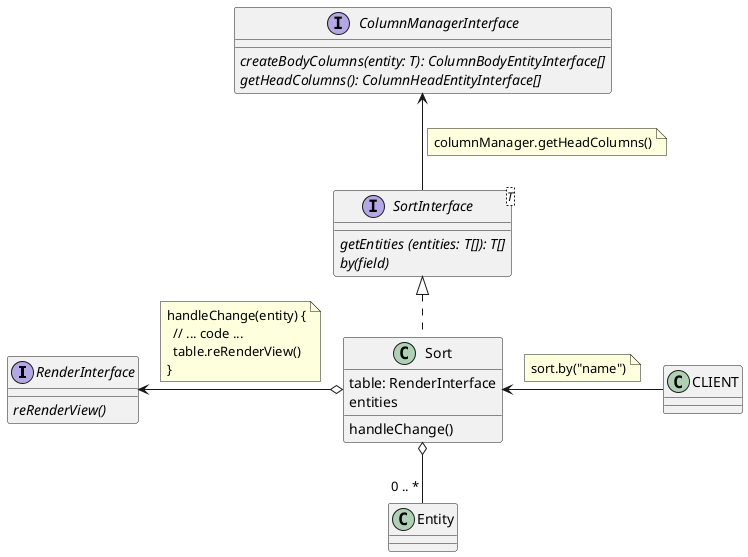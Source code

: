 @startuml

interface RenderInterface {
  {abstract} reRenderView()
}
interface ColumnManagerInterface {
  {abstract} createBodyColumns(entity: T): ColumnBodyEntityInterface[]
  {abstract} getHeadColumns(): ColumnHeadEntityInterface[]
}
interface SortInterface <T> {
  {abstract} getEntities (entities: T[]): T[]
  {abstract} by(field)
}
class Sort {
    table: RenderInterface
    entities
    handleChange()
}
SortInterface <|.. Sort

ColumnManagerInterface <-- SortInterface
note left on link
columnManager.getHeadColumns()
end note
RenderInterface <-o  Sort
note left on link
handleChange(entity) {
  // ... code ...
  table.reRenderView()
}
end note

Sort <-  CLIENT
note left on link
sort.by("name")
end note
Sort o-- "0 .. *" Entity
@enduml
